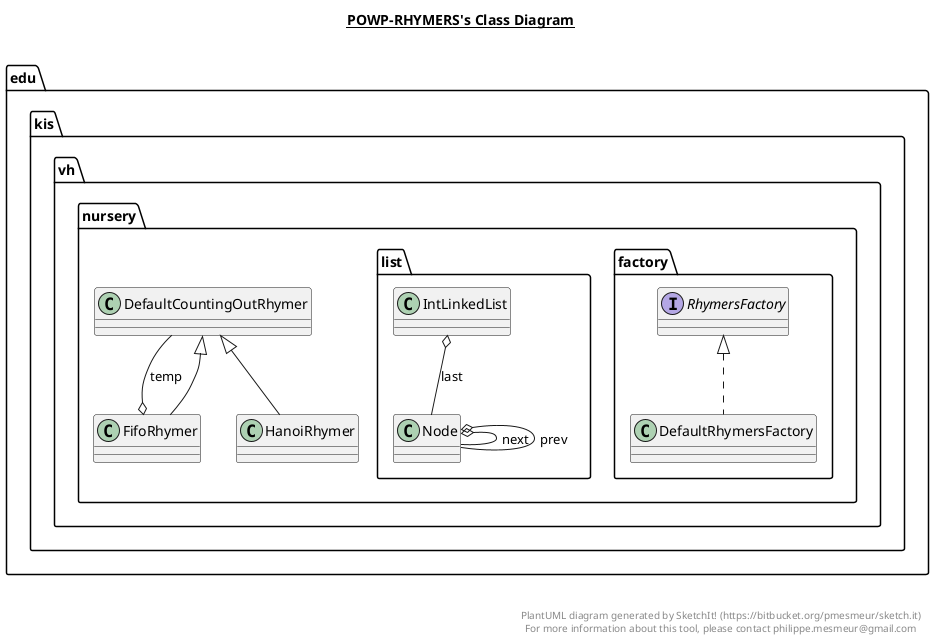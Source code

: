 @startuml

title __POWP-RHYMERS's Class Diagram__\n

  namespace edu.kis.vh.nursery {
    class edu.kis.vh.nursery.DefaultCountingOutRhymer {
    }
  }
  

  namespace edu.kis.vh.nursery {
    class edu.kis.vh.nursery.FifoRhymer {
    }
  }
  

  namespace edu.kis.vh.nursery {
    class edu.kis.vh.nursery.HanoiRhymer {
    }
  }
  

  namespace edu.kis.vh.nursery {
    namespace factory {
      class edu.kis.vh.nursery.factory.DefaultRhymersFactory {
      }
    }
  }
  

  namespace edu.kis.vh.nursery {
    namespace factory {
      interface edu.kis.vh.nursery.factory.RhymersFactory {
      }
    }
  }
  

  namespace edu.kis.vh.nursery {
    namespace list {
      class edu.kis.vh.nursery.list.IntLinkedList {
      }
    }
  }
  

  namespace edu.kis.vh.nursery {
    namespace list {
      class edu.kis.vh.nursery.list.Node {
      }
    }
  }
  

  edu.kis.vh.nursery.FifoRhymer -up-|> edu.kis.vh.nursery.DefaultCountingOutRhymer
  edu.kis.vh.nursery.FifoRhymer o-- edu.kis.vh.nursery.DefaultCountingOutRhymer : temp
  edu.kis.vh.nursery.HanoiRhymer -up-|> edu.kis.vh.nursery.DefaultCountingOutRhymer
  edu.kis.vh.nursery.factory.DefaultRhymersFactory .up.|> edu.kis.vh.nursery.factory.RhymersFactory
  edu.kis.vh.nursery.list.IntLinkedList o-- edu.kis.vh.nursery.list.Node : last
  edu.kis.vh.nursery.list.Node o-- edu.kis.vh.nursery.list.Node : next
  edu.kis.vh.nursery.list.Node o-- edu.kis.vh.nursery.list.Node : prev


right footer


PlantUML diagram generated by SketchIt! (https://bitbucket.org/pmesmeur/sketch.it)
For more information about this tool, please contact philippe.mesmeur@gmail.com
endfooter

@enduml
